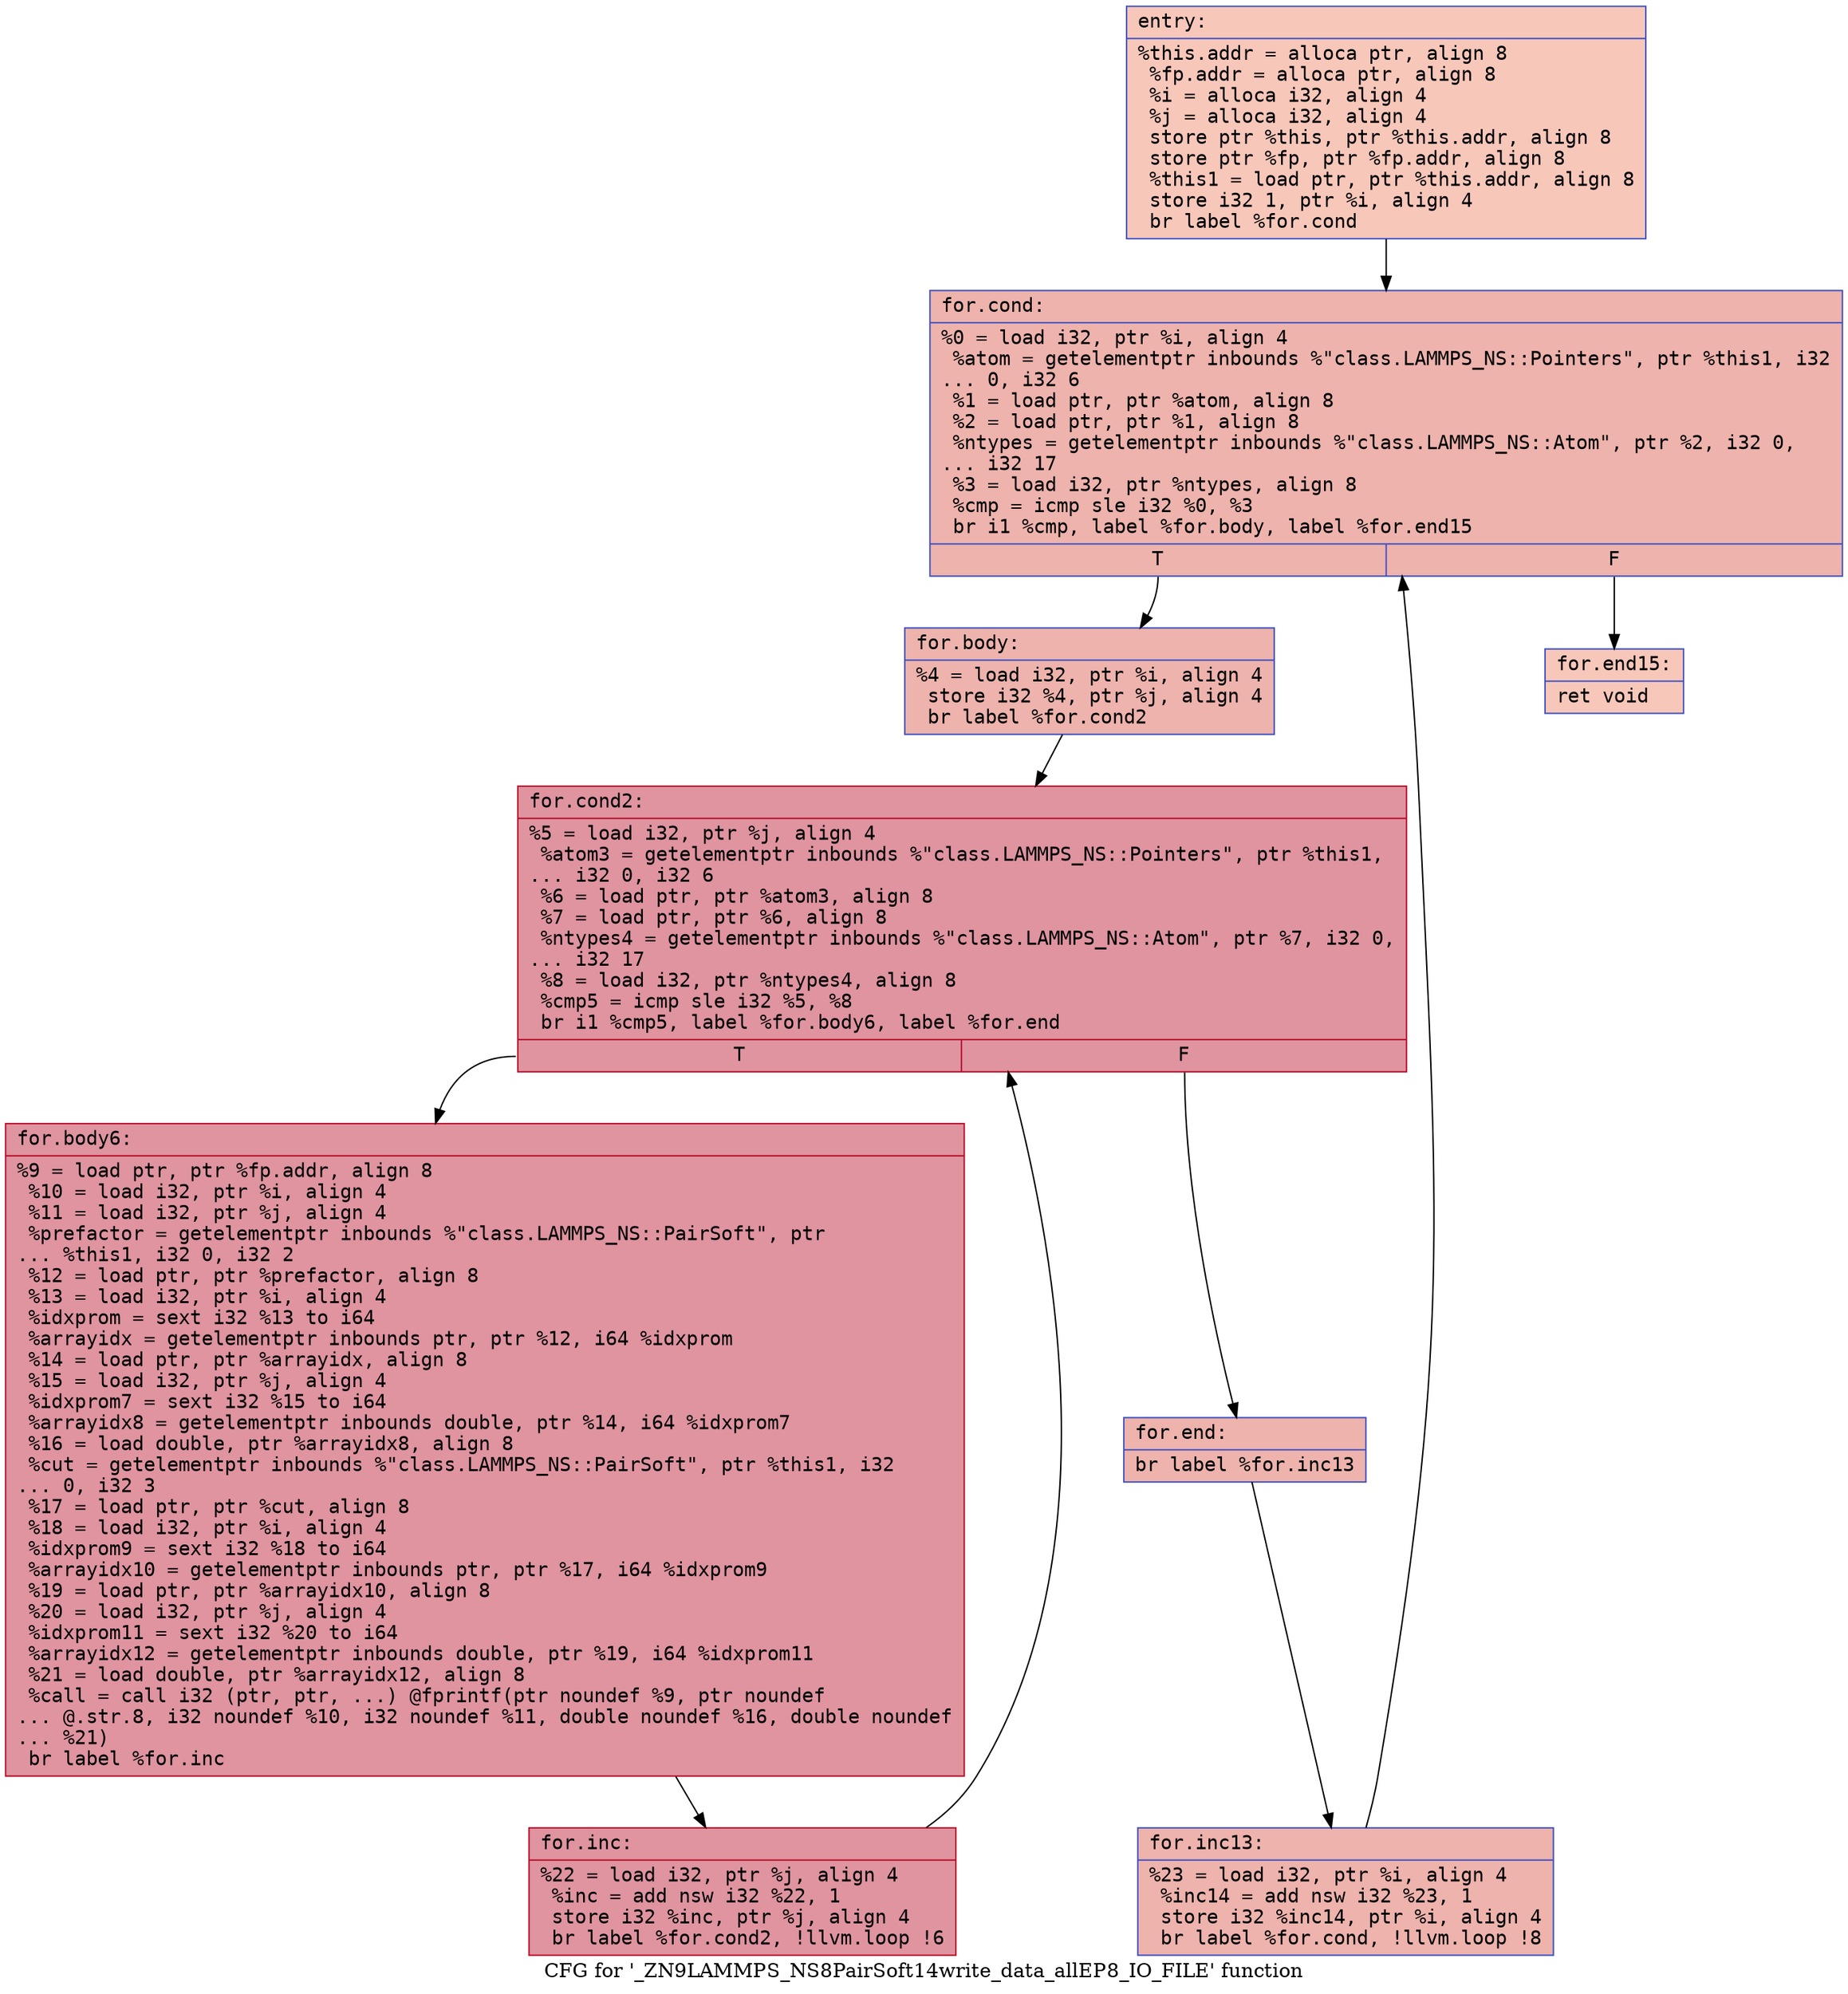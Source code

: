 digraph "CFG for '_ZN9LAMMPS_NS8PairSoft14write_data_allEP8_IO_FILE' function" {
	label="CFG for '_ZN9LAMMPS_NS8PairSoft14write_data_allEP8_IO_FILE' function";

	Node0x55bdb040f7c0 [shape=record,color="#3d50c3ff", style=filled, fillcolor="#ec7f6370" fontname="Courier",label="{entry:\l|  %this.addr = alloca ptr, align 8\l  %fp.addr = alloca ptr, align 8\l  %i = alloca i32, align 4\l  %j = alloca i32, align 4\l  store ptr %this, ptr %this.addr, align 8\l  store ptr %fp, ptr %fp.addr, align 8\l  %this1 = load ptr, ptr %this.addr, align 8\l  store i32 1, ptr %i, align 4\l  br label %for.cond\l}"];
	Node0x55bdb040f7c0 -> Node0x55bdb040fc00[tooltip="entry -> for.cond\nProbability 100.00%" ];
	Node0x55bdb040fc00 [shape=record,color="#3d50c3ff", style=filled, fillcolor="#d6524470" fontname="Courier",label="{for.cond:\l|  %0 = load i32, ptr %i, align 4\l  %atom = getelementptr inbounds %\"class.LAMMPS_NS::Pointers\", ptr %this1, i32\l... 0, i32 6\l  %1 = load ptr, ptr %atom, align 8\l  %2 = load ptr, ptr %1, align 8\l  %ntypes = getelementptr inbounds %\"class.LAMMPS_NS::Atom\", ptr %2, i32 0,\l... i32 17\l  %3 = load i32, ptr %ntypes, align 8\l  %cmp = icmp sle i32 %0, %3\l  br i1 %cmp, label %for.body, label %for.end15\l|{<s0>T|<s1>F}}"];
	Node0x55bdb040fc00:s0 -> Node0x55bdb0410160[tooltip="for.cond -> for.body\nProbability 96.88%" ];
	Node0x55bdb040fc00:s1 -> Node0x55bdb0410380[tooltip="for.cond -> for.end15\nProbability 3.12%" ];
	Node0x55bdb0410160 [shape=record,color="#3d50c3ff", style=filled, fillcolor="#d6524470" fontname="Courier",label="{for.body:\l|  %4 = load i32, ptr %i, align 4\l  store i32 %4, ptr %j, align 4\l  br label %for.cond2\l}"];
	Node0x55bdb0410160 -> Node0x55bdb04105d0[tooltip="for.body -> for.cond2\nProbability 100.00%" ];
	Node0x55bdb04105d0 [shape=record,color="#b70d28ff", style=filled, fillcolor="#b70d2870" fontname="Courier",label="{for.cond2:\l|  %5 = load i32, ptr %j, align 4\l  %atom3 = getelementptr inbounds %\"class.LAMMPS_NS::Pointers\", ptr %this1,\l... i32 0, i32 6\l  %6 = load ptr, ptr %atom3, align 8\l  %7 = load ptr, ptr %6, align 8\l  %ntypes4 = getelementptr inbounds %\"class.LAMMPS_NS::Atom\", ptr %7, i32 0,\l... i32 17\l  %8 = load i32, ptr %ntypes4, align 8\l  %cmp5 = icmp sle i32 %5, %8\l  br i1 %cmp5, label %for.body6, label %for.end\l|{<s0>T|<s1>F}}"];
	Node0x55bdb04105d0:s0 -> Node0x55bdb0410b30[tooltip="for.cond2 -> for.body6\nProbability 96.88%" ];
	Node0x55bdb04105d0:s1 -> Node0x55bdb0410bb0[tooltip="for.cond2 -> for.end\nProbability 3.12%" ];
	Node0x55bdb0410b30 [shape=record,color="#b70d28ff", style=filled, fillcolor="#b70d2870" fontname="Courier",label="{for.body6:\l|  %9 = load ptr, ptr %fp.addr, align 8\l  %10 = load i32, ptr %i, align 4\l  %11 = load i32, ptr %j, align 4\l  %prefactor = getelementptr inbounds %\"class.LAMMPS_NS::PairSoft\", ptr\l... %this1, i32 0, i32 2\l  %12 = load ptr, ptr %prefactor, align 8\l  %13 = load i32, ptr %i, align 4\l  %idxprom = sext i32 %13 to i64\l  %arrayidx = getelementptr inbounds ptr, ptr %12, i64 %idxprom\l  %14 = load ptr, ptr %arrayidx, align 8\l  %15 = load i32, ptr %j, align 4\l  %idxprom7 = sext i32 %15 to i64\l  %arrayidx8 = getelementptr inbounds double, ptr %14, i64 %idxprom7\l  %16 = load double, ptr %arrayidx8, align 8\l  %cut = getelementptr inbounds %\"class.LAMMPS_NS::PairSoft\", ptr %this1, i32\l... 0, i32 3\l  %17 = load ptr, ptr %cut, align 8\l  %18 = load i32, ptr %i, align 4\l  %idxprom9 = sext i32 %18 to i64\l  %arrayidx10 = getelementptr inbounds ptr, ptr %17, i64 %idxprom9\l  %19 = load ptr, ptr %arrayidx10, align 8\l  %20 = load i32, ptr %j, align 4\l  %idxprom11 = sext i32 %20 to i64\l  %arrayidx12 = getelementptr inbounds double, ptr %19, i64 %idxprom11\l  %21 = load double, ptr %arrayidx12, align 8\l  %call = call i32 (ptr, ptr, ...) @fprintf(ptr noundef %9, ptr noundef\l... @.str.8, i32 noundef %10, i32 noundef %11, double noundef %16, double noundef\l... %21)\l  br label %for.inc\l}"];
	Node0x55bdb0410b30 -> Node0x55bdb0411e10[tooltip="for.body6 -> for.inc\nProbability 100.00%" ];
	Node0x55bdb0411e10 [shape=record,color="#b70d28ff", style=filled, fillcolor="#b70d2870" fontname="Courier",label="{for.inc:\l|  %22 = load i32, ptr %j, align 4\l  %inc = add nsw i32 %22, 1\l  store i32 %inc, ptr %j, align 4\l  br label %for.cond2, !llvm.loop !6\l}"];
	Node0x55bdb0411e10 -> Node0x55bdb04105d0[tooltip="for.inc -> for.cond2\nProbability 100.00%" ];
	Node0x55bdb0410bb0 [shape=record,color="#3d50c3ff", style=filled, fillcolor="#d6524470" fontname="Courier",label="{for.end:\l|  br label %for.inc13\l}"];
	Node0x55bdb0410bb0 -> Node0x55bdb0412200[tooltip="for.end -> for.inc13\nProbability 100.00%" ];
	Node0x55bdb0412200 [shape=record,color="#3d50c3ff", style=filled, fillcolor="#d6524470" fontname="Courier",label="{for.inc13:\l|  %23 = load i32, ptr %i, align 4\l  %inc14 = add nsw i32 %23, 1\l  store i32 %inc14, ptr %i, align 4\l  br label %for.cond, !llvm.loop !8\l}"];
	Node0x55bdb0412200 -> Node0x55bdb040fc00[tooltip="for.inc13 -> for.cond\nProbability 100.00%" ];
	Node0x55bdb0410380 [shape=record,color="#3d50c3ff", style=filled, fillcolor="#ec7f6370" fontname="Courier",label="{for.end15:\l|  ret void\l}"];
}
